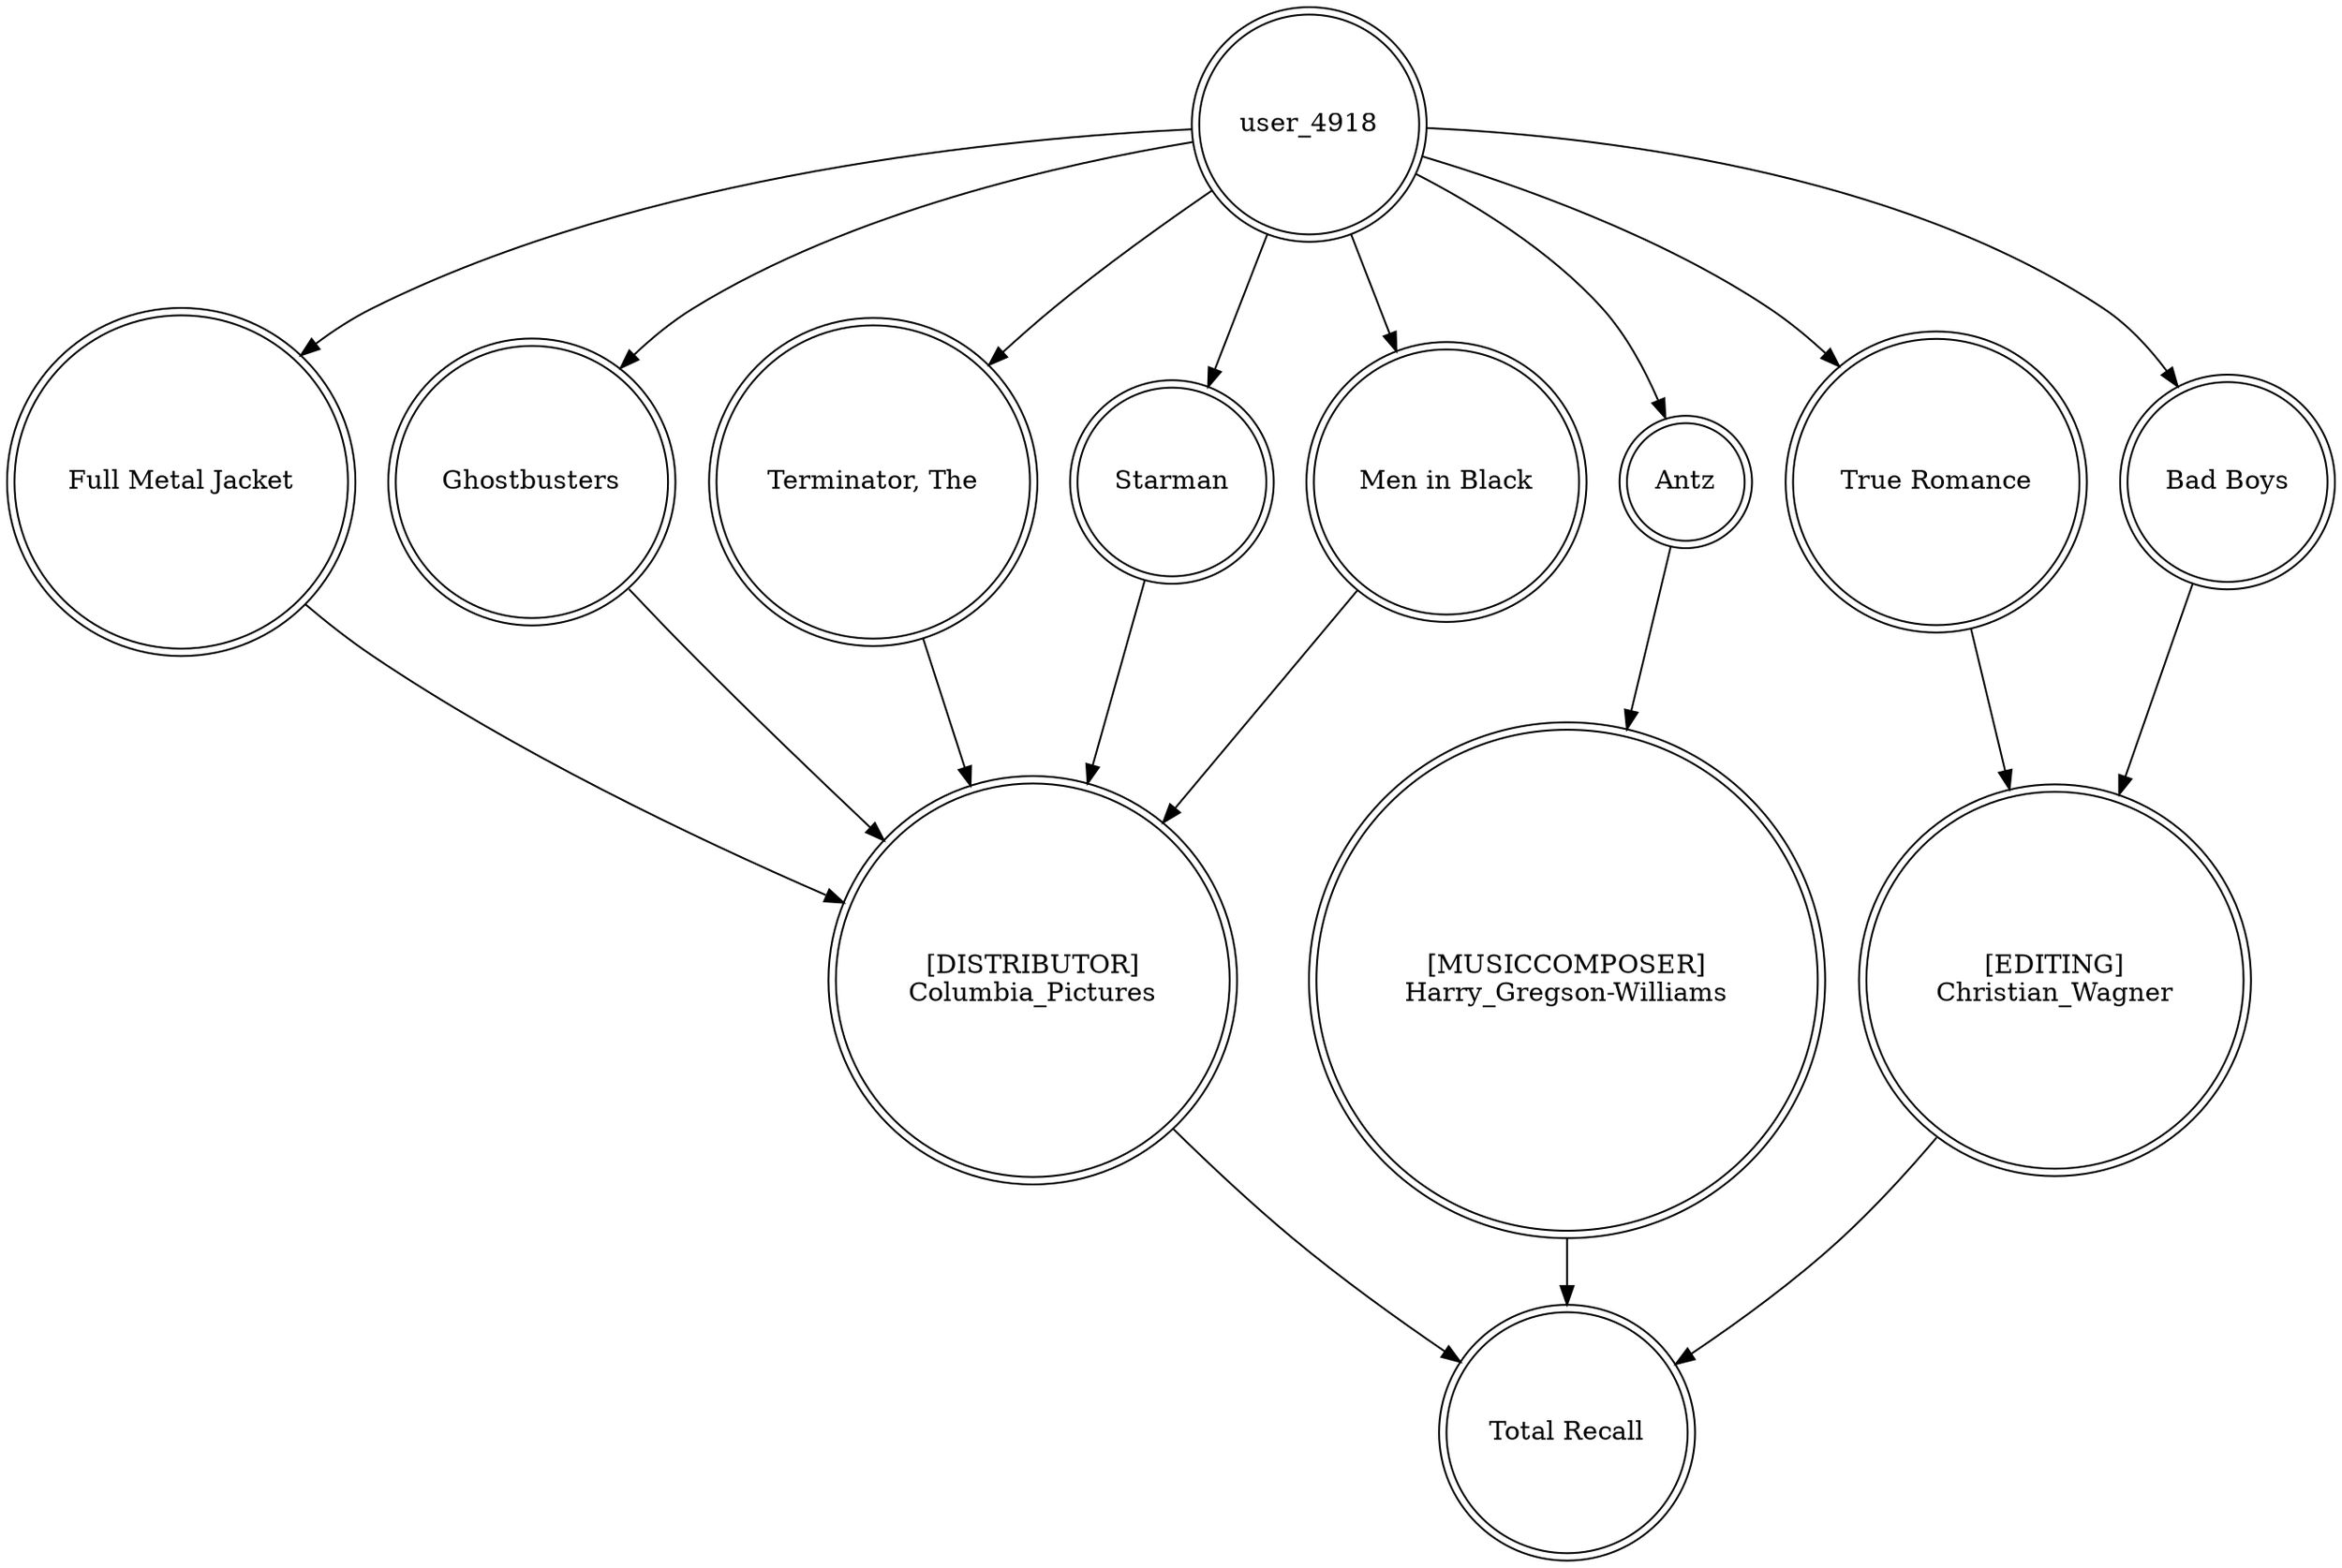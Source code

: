 digraph finite_state_machine {
	node [shape=doublecircle]
	"[DISTRIBUTOR]
Columbia_Pictures" -> "Total Recall"
	user_4918 -> "Full Metal Jacket"
	Ghostbusters -> "[DISTRIBUTOR]
Columbia_Pictures"
	Antz -> "[MUSICCOMPOSER]
Harry_Gregson-Williams"
	"[MUSICCOMPOSER]
Harry_Gregson-Williams" -> "Total Recall"
	"Terminator, The" -> "[DISTRIBUTOR]
Columbia_Pictures"
	Starman -> "[DISTRIBUTOR]
Columbia_Pictures"
	user_4918 -> Ghostbusters
	"Men in Black" -> "[DISTRIBUTOR]
Columbia_Pictures"
	"True Romance" -> "[EDITING]
Christian_Wagner"
	user_4918 -> Starman
	user_4918 -> "Terminator, The"
	"Full Metal Jacket" -> "[DISTRIBUTOR]
Columbia_Pictures"
	user_4918 -> Antz
	"[EDITING]
Christian_Wagner" -> "Total Recall"
	user_4918 -> "True Romance"
	user_4918 -> "Men in Black"
	"Bad Boys" -> "[EDITING]
Christian_Wagner"
	user_4918 -> "Bad Boys"
}
